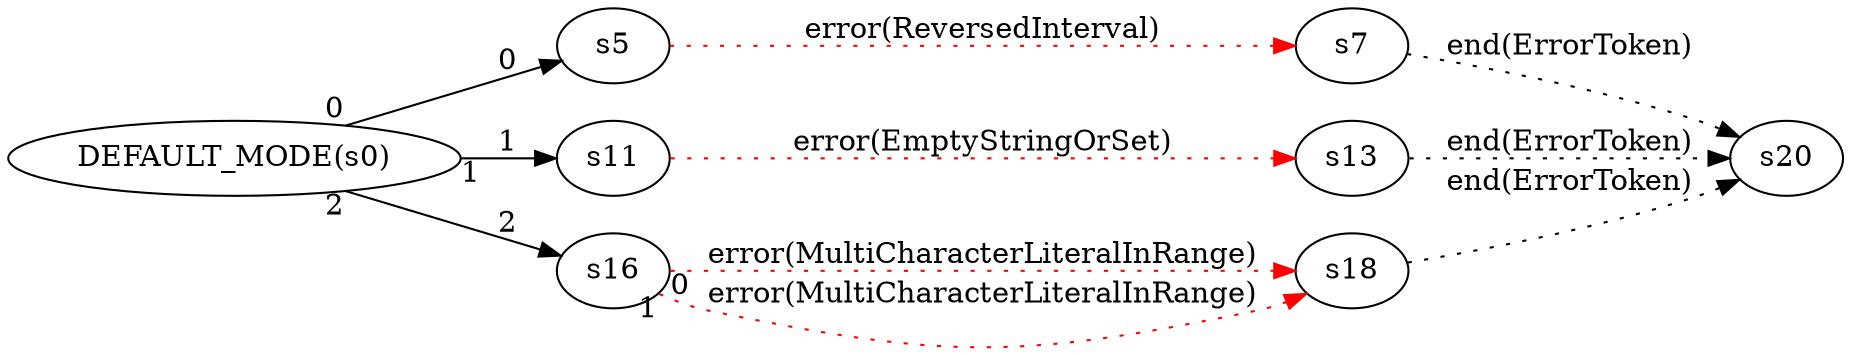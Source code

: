 digraph ATN {
  rankdir=LR;

  "DEFAULT_MODE(s0)" -> s5 [label=0 taillabel=0]
  s5 -> s7 [label="error(ReversedInterval)" style=dotted color=red]
  s7 -> s20 [label="end(ErrorToken)" style=dotted]
  "DEFAULT_MODE(s0)" -> s11 [label=1 taillabel=1]
  s11 -> s13 [label="error(EmptyStringOrSet)" style=dotted color=red]
  s13 -> s20 [label="end(ErrorToken)" style=dotted]
  "DEFAULT_MODE(s0)" -> s16 [label=2 taillabel=2]
  s16 -> s18 [label="error(MultiCharacterLiteralInRange)" taillabel=0 style=dotted color=red]
  s18 -> s20 [label="end(ErrorToken)" style=dotted]
  s16 -> s18 [label="error(MultiCharacterLiteralInRange)" taillabel=1 style=dotted color=red]
}